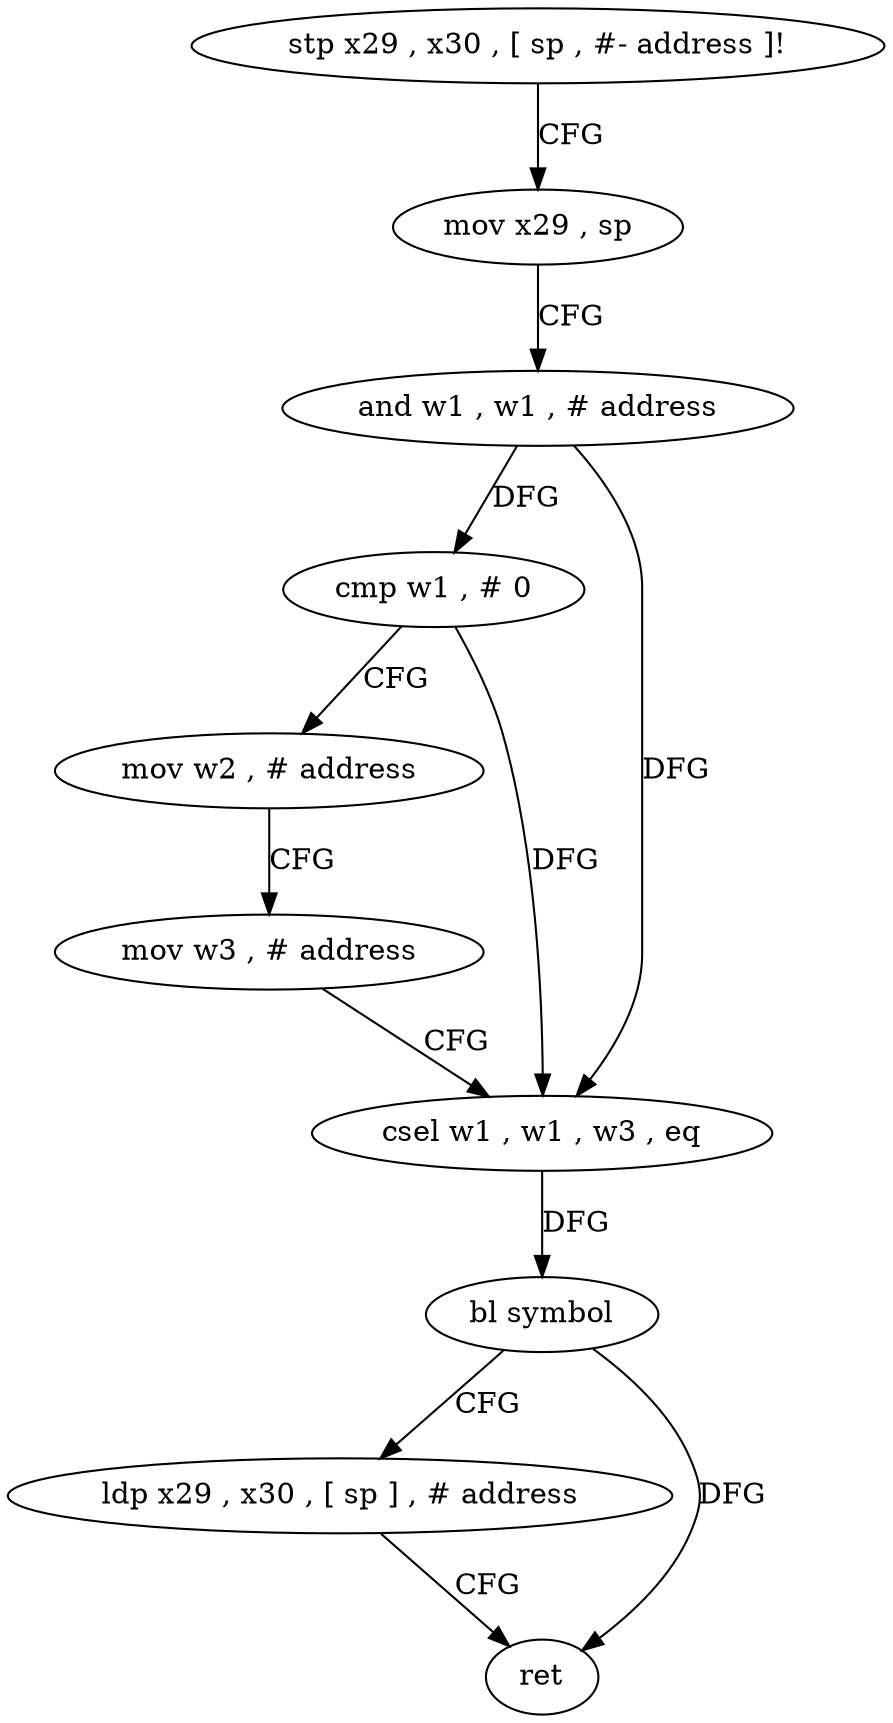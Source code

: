 digraph "func" {
"167484" [label = "stp x29 , x30 , [ sp , #- address ]!" ]
"167488" [label = "mov x29 , sp" ]
"167492" [label = "and w1 , w1 , # address" ]
"167496" [label = "cmp w1 , # 0" ]
"167500" [label = "mov w2 , # address" ]
"167504" [label = "mov w3 , # address" ]
"167508" [label = "csel w1 , w1 , w3 , eq" ]
"167512" [label = "bl symbol" ]
"167516" [label = "ldp x29 , x30 , [ sp ] , # address" ]
"167520" [label = "ret" ]
"167484" -> "167488" [ label = "CFG" ]
"167488" -> "167492" [ label = "CFG" ]
"167492" -> "167496" [ label = "DFG" ]
"167492" -> "167508" [ label = "DFG" ]
"167496" -> "167500" [ label = "CFG" ]
"167496" -> "167508" [ label = "DFG" ]
"167500" -> "167504" [ label = "CFG" ]
"167504" -> "167508" [ label = "CFG" ]
"167508" -> "167512" [ label = "DFG" ]
"167512" -> "167516" [ label = "CFG" ]
"167512" -> "167520" [ label = "DFG" ]
"167516" -> "167520" [ label = "CFG" ]
}
